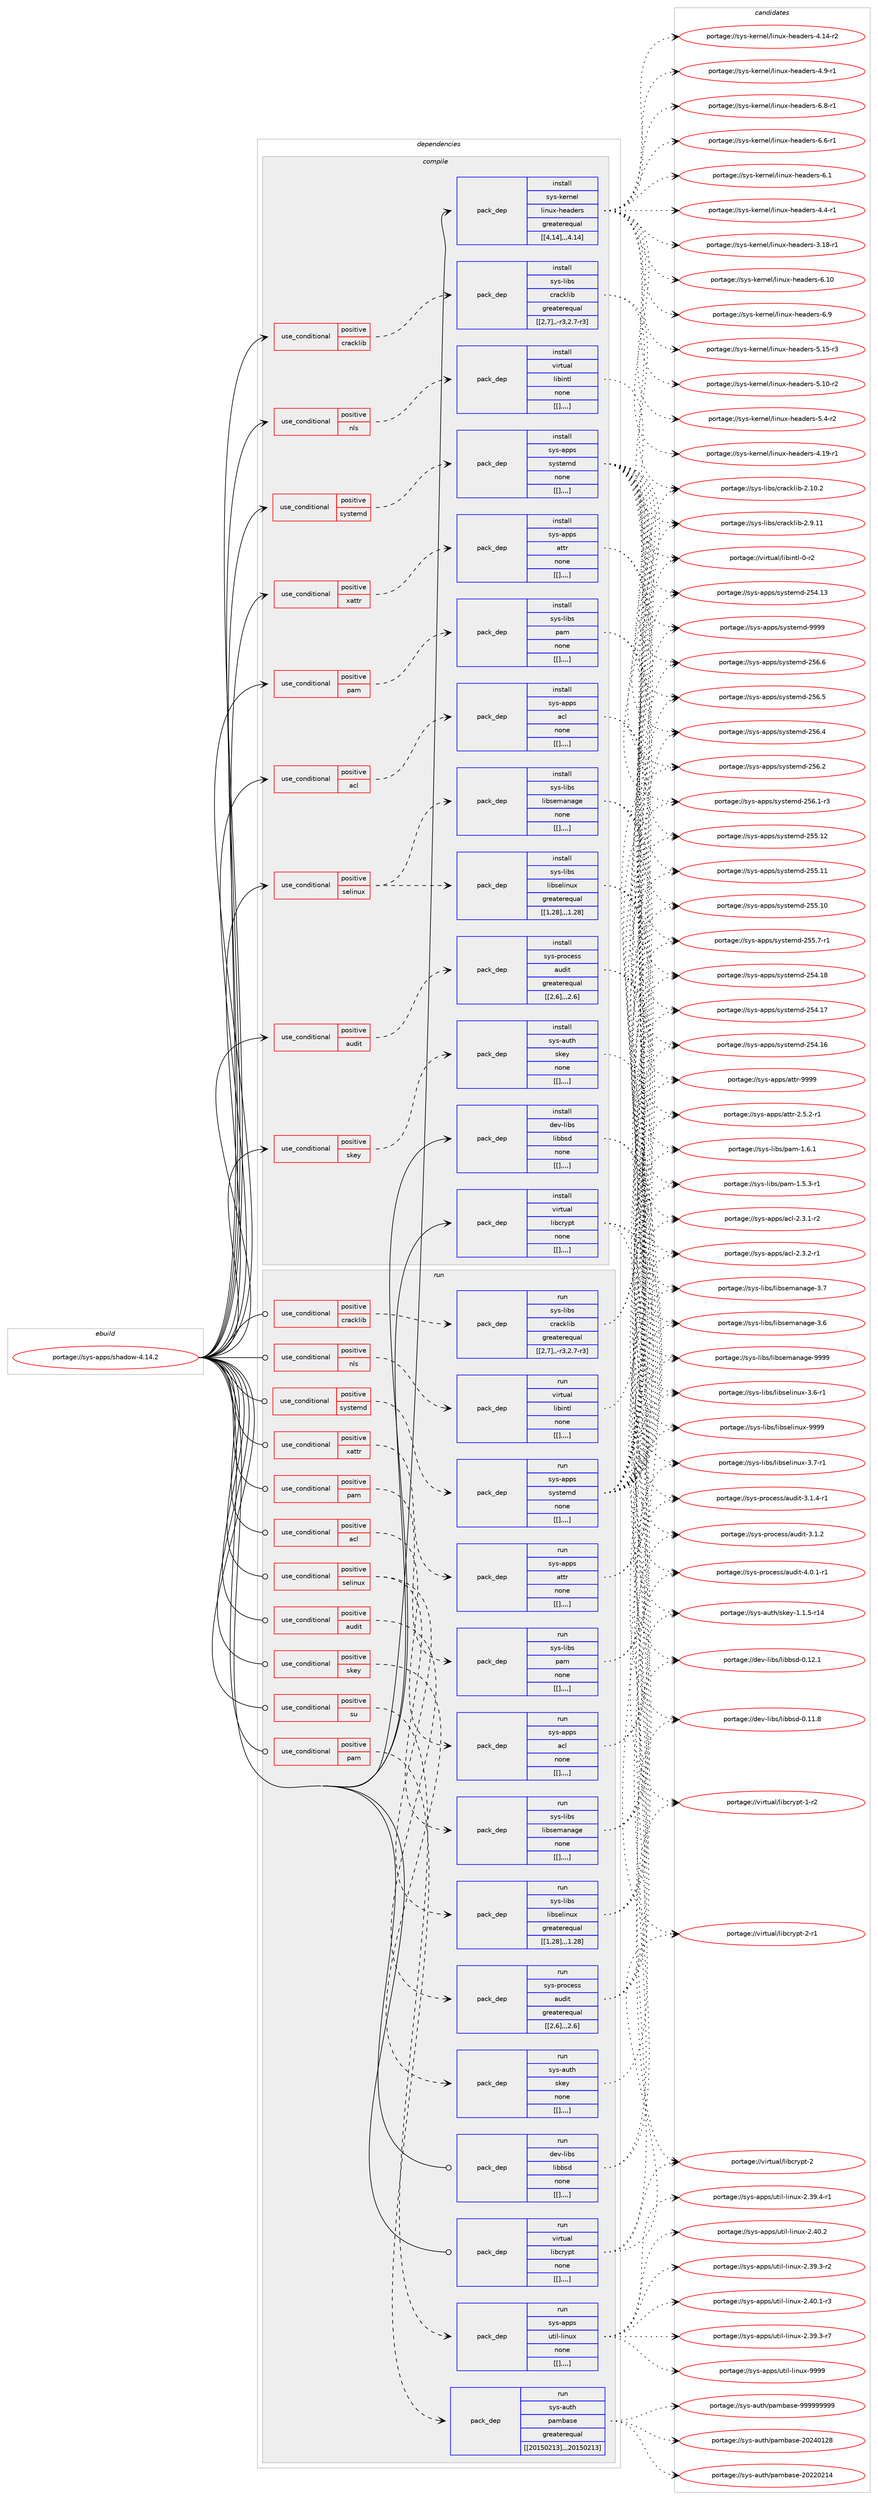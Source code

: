 digraph prolog {

# *************
# Graph options
# *************

newrank=true;
concentrate=true;
compound=true;
graph [rankdir=LR,fontname=Helvetica,fontsize=10,ranksep=1.5];#, ranksep=2.5, nodesep=0.2];
edge  [arrowhead=vee];
node  [fontname=Helvetica,fontsize=10];

# **********
# The ebuild
# **********

subgraph cluster_leftcol {
color=gray;
label=<<i>ebuild</i>>;
id [label="portage://sys-apps/shadow-4.14.2", color=red, width=4, href="../sys-apps/shadow-4.14.2.svg"];
}

# ****************
# The dependencies
# ****************

subgraph cluster_midcol {
color=gray;
label=<<i>dependencies</i>>;
subgraph cluster_compile {
fillcolor="#eeeeee";
style=filled;
label=<<i>compile</i>>;
subgraph cond6538 {
dependency17604 [label=<<TABLE BORDER="0" CELLBORDER="1" CELLSPACING="0" CELLPADDING="4"><TR><TD ROWSPAN="3" CELLPADDING="10">use_conditional</TD></TR><TR><TD>positive</TD></TR><TR><TD>acl</TD></TR></TABLE>>, shape=none, color=red];
subgraph pack11016 {
dependency17605 [label=<<TABLE BORDER="0" CELLBORDER="1" CELLSPACING="0" CELLPADDING="4" WIDTH="220"><TR><TD ROWSPAN="6" CELLPADDING="30">pack_dep</TD></TR><TR><TD WIDTH="110">install</TD></TR><TR><TD>sys-apps</TD></TR><TR><TD>acl</TD></TR><TR><TD>none</TD></TR><TR><TD>[[],,,,]</TD></TR></TABLE>>, shape=none, color=blue];
}
dependency17604:e -> dependency17605:w [weight=20,style="dashed",arrowhead="vee"];
}
id:e -> dependency17604:w [weight=20,style="solid",arrowhead="vee"];
subgraph cond6539 {
dependency17606 [label=<<TABLE BORDER="0" CELLBORDER="1" CELLSPACING="0" CELLPADDING="4"><TR><TD ROWSPAN="3" CELLPADDING="10">use_conditional</TD></TR><TR><TD>positive</TD></TR><TR><TD>audit</TD></TR></TABLE>>, shape=none, color=red];
subgraph pack11017 {
dependency17607 [label=<<TABLE BORDER="0" CELLBORDER="1" CELLSPACING="0" CELLPADDING="4" WIDTH="220"><TR><TD ROWSPAN="6" CELLPADDING="30">pack_dep</TD></TR><TR><TD WIDTH="110">install</TD></TR><TR><TD>sys-process</TD></TR><TR><TD>audit</TD></TR><TR><TD>greaterequal</TD></TR><TR><TD>[[2,6],,,2.6]</TD></TR></TABLE>>, shape=none, color=blue];
}
dependency17606:e -> dependency17607:w [weight=20,style="dashed",arrowhead="vee"];
}
id:e -> dependency17606:w [weight=20,style="solid",arrowhead="vee"];
subgraph cond6540 {
dependency17608 [label=<<TABLE BORDER="0" CELLBORDER="1" CELLSPACING="0" CELLPADDING="4"><TR><TD ROWSPAN="3" CELLPADDING="10">use_conditional</TD></TR><TR><TD>positive</TD></TR><TR><TD>cracklib</TD></TR></TABLE>>, shape=none, color=red];
subgraph pack11018 {
dependency17609 [label=<<TABLE BORDER="0" CELLBORDER="1" CELLSPACING="0" CELLPADDING="4" WIDTH="220"><TR><TD ROWSPAN="6" CELLPADDING="30">pack_dep</TD></TR><TR><TD WIDTH="110">install</TD></TR><TR><TD>sys-libs</TD></TR><TR><TD>cracklib</TD></TR><TR><TD>greaterequal</TD></TR><TR><TD>[[2,7],,-r3,2.7-r3]</TD></TR></TABLE>>, shape=none, color=blue];
}
dependency17608:e -> dependency17609:w [weight=20,style="dashed",arrowhead="vee"];
}
id:e -> dependency17608:w [weight=20,style="solid",arrowhead="vee"];
subgraph cond6541 {
dependency17610 [label=<<TABLE BORDER="0" CELLBORDER="1" CELLSPACING="0" CELLPADDING="4"><TR><TD ROWSPAN="3" CELLPADDING="10">use_conditional</TD></TR><TR><TD>positive</TD></TR><TR><TD>nls</TD></TR></TABLE>>, shape=none, color=red];
subgraph pack11019 {
dependency17611 [label=<<TABLE BORDER="0" CELLBORDER="1" CELLSPACING="0" CELLPADDING="4" WIDTH="220"><TR><TD ROWSPAN="6" CELLPADDING="30">pack_dep</TD></TR><TR><TD WIDTH="110">install</TD></TR><TR><TD>virtual</TD></TR><TR><TD>libintl</TD></TR><TR><TD>none</TD></TR><TR><TD>[[],,,,]</TD></TR></TABLE>>, shape=none, color=blue];
}
dependency17610:e -> dependency17611:w [weight=20,style="dashed",arrowhead="vee"];
}
id:e -> dependency17610:w [weight=20,style="solid",arrowhead="vee"];
subgraph cond6542 {
dependency17612 [label=<<TABLE BORDER="0" CELLBORDER="1" CELLSPACING="0" CELLPADDING="4"><TR><TD ROWSPAN="3" CELLPADDING="10">use_conditional</TD></TR><TR><TD>positive</TD></TR><TR><TD>pam</TD></TR></TABLE>>, shape=none, color=red];
subgraph pack11020 {
dependency17613 [label=<<TABLE BORDER="0" CELLBORDER="1" CELLSPACING="0" CELLPADDING="4" WIDTH="220"><TR><TD ROWSPAN="6" CELLPADDING="30">pack_dep</TD></TR><TR><TD WIDTH="110">install</TD></TR><TR><TD>sys-libs</TD></TR><TR><TD>pam</TD></TR><TR><TD>none</TD></TR><TR><TD>[[],,,,]</TD></TR></TABLE>>, shape=none, color=blue];
}
dependency17612:e -> dependency17613:w [weight=20,style="dashed",arrowhead="vee"];
}
id:e -> dependency17612:w [weight=20,style="solid",arrowhead="vee"];
subgraph cond6543 {
dependency17614 [label=<<TABLE BORDER="0" CELLBORDER="1" CELLSPACING="0" CELLPADDING="4"><TR><TD ROWSPAN="3" CELLPADDING="10">use_conditional</TD></TR><TR><TD>positive</TD></TR><TR><TD>selinux</TD></TR></TABLE>>, shape=none, color=red];
subgraph pack11021 {
dependency17615 [label=<<TABLE BORDER="0" CELLBORDER="1" CELLSPACING="0" CELLPADDING="4" WIDTH="220"><TR><TD ROWSPAN="6" CELLPADDING="30">pack_dep</TD></TR><TR><TD WIDTH="110">install</TD></TR><TR><TD>sys-libs</TD></TR><TR><TD>libselinux</TD></TR><TR><TD>greaterequal</TD></TR><TR><TD>[[1,28],,,1.28]</TD></TR></TABLE>>, shape=none, color=blue];
}
dependency17614:e -> dependency17615:w [weight=20,style="dashed",arrowhead="vee"];
subgraph pack11022 {
dependency17616 [label=<<TABLE BORDER="0" CELLBORDER="1" CELLSPACING="0" CELLPADDING="4" WIDTH="220"><TR><TD ROWSPAN="6" CELLPADDING="30">pack_dep</TD></TR><TR><TD WIDTH="110">install</TD></TR><TR><TD>sys-libs</TD></TR><TR><TD>libsemanage</TD></TR><TR><TD>none</TD></TR><TR><TD>[[],,,,]</TD></TR></TABLE>>, shape=none, color=blue];
}
dependency17614:e -> dependency17616:w [weight=20,style="dashed",arrowhead="vee"];
}
id:e -> dependency17614:w [weight=20,style="solid",arrowhead="vee"];
subgraph cond6544 {
dependency17617 [label=<<TABLE BORDER="0" CELLBORDER="1" CELLSPACING="0" CELLPADDING="4"><TR><TD ROWSPAN="3" CELLPADDING="10">use_conditional</TD></TR><TR><TD>positive</TD></TR><TR><TD>skey</TD></TR></TABLE>>, shape=none, color=red];
subgraph pack11023 {
dependency17618 [label=<<TABLE BORDER="0" CELLBORDER="1" CELLSPACING="0" CELLPADDING="4" WIDTH="220"><TR><TD ROWSPAN="6" CELLPADDING="30">pack_dep</TD></TR><TR><TD WIDTH="110">install</TD></TR><TR><TD>sys-auth</TD></TR><TR><TD>skey</TD></TR><TR><TD>none</TD></TR><TR><TD>[[],,,,]</TD></TR></TABLE>>, shape=none, color=blue];
}
dependency17617:e -> dependency17618:w [weight=20,style="dashed",arrowhead="vee"];
}
id:e -> dependency17617:w [weight=20,style="solid",arrowhead="vee"];
subgraph cond6545 {
dependency17619 [label=<<TABLE BORDER="0" CELLBORDER="1" CELLSPACING="0" CELLPADDING="4"><TR><TD ROWSPAN="3" CELLPADDING="10">use_conditional</TD></TR><TR><TD>positive</TD></TR><TR><TD>systemd</TD></TR></TABLE>>, shape=none, color=red];
subgraph pack11024 {
dependency17620 [label=<<TABLE BORDER="0" CELLBORDER="1" CELLSPACING="0" CELLPADDING="4" WIDTH="220"><TR><TD ROWSPAN="6" CELLPADDING="30">pack_dep</TD></TR><TR><TD WIDTH="110">install</TD></TR><TR><TD>sys-apps</TD></TR><TR><TD>systemd</TD></TR><TR><TD>none</TD></TR><TR><TD>[[],,,,]</TD></TR></TABLE>>, shape=none, color=blue];
}
dependency17619:e -> dependency17620:w [weight=20,style="dashed",arrowhead="vee"];
}
id:e -> dependency17619:w [weight=20,style="solid",arrowhead="vee"];
subgraph cond6546 {
dependency17621 [label=<<TABLE BORDER="0" CELLBORDER="1" CELLSPACING="0" CELLPADDING="4"><TR><TD ROWSPAN="3" CELLPADDING="10">use_conditional</TD></TR><TR><TD>positive</TD></TR><TR><TD>xattr</TD></TR></TABLE>>, shape=none, color=red];
subgraph pack11025 {
dependency17622 [label=<<TABLE BORDER="0" CELLBORDER="1" CELLSPACING="0" CELLPADDING="4" WIDTH="220"><TR><TD ROWSPAN="6" CELLPADDING="30">pack_dep</TD></TR><TR><TD WIDTH="110">install</TD></TR><TR><TD>sys-apps</TD></TR><TR><TD>attr</TD></TR><TR><TD>none</TD></TR><TR><TD>[[],,,,]</TD></TR></TABLE>>, shape=none, color=blue];
}
dependency17621:e -> dependency17622:w [weight=20,style="dashed",arrowhead="vee"];
}
id:e -> dependency17621:w [weight=20,style="solid",arrowhead="vee"];
subgraph pack11026 {
dependency17623 [label=<<TABLE BORDER="0" CELLBORDER="1" CELLSPACING="0" CELLPADDING="4" WIDTH="220"><TR><TD ROWSPAN="6" CELLPADDING="30">pack_dep</TD></TR><TR><TD WIDTH="110">install</TD></TR><TR><TD>dev-libs</TD></TR><TR><TD>libbsd</TD></TR><TR><TD>none</TD></TR><TR><TD>[[],,,,]</TD></TR></TABLE>>, shape=none, color=blue];
}
id:e -> dependency17623:w [weight=20,style="solid",arrowhead="vee"];
subgraph pack11027 {
dependency17624 [label=<<TABLE BORDER="0" CELLBORDER="1" CELLSPACING="0" CELLPADDING="4" WIDTH="220"><TR><TD ROWSPAN="6" CELLPADDING="30">pack_dep</TD></TR><TR><TD WIDTH="110">install</TD></TR><TR><TD>sys-kernel</TD></TR><TR><TD>linux-headers</TD></TR><TR><TD>greaterequal</TD></TR><TR><TD>[[4,14],,,4.14]</TD></TR></TABLE>>, shape=none, color=blue];
}
id:e -> dependency17624:w [weight=20,style="solid",arrowhead="vee"];
subgraph pack11028 {
dependency17625 [label=<<TABLE BORDER="0" CELLBORDER="1" CELLSPACING="0" CELLPADDING="4" WIDTH="220"><TR><TD ROWSPAN="6" CELLPADDING="30">pack_dep</TD></TR><TR><TD WIDTH="110">install</TD></TR><TR><TD>virtual</TD></TR><TR><TD>libcrypt</TD></TR><TR><TD>none</TD></TR><TR><TD>[[],,,,]</TD></TR></TABLE>>, shape=none, color=blue];
}
id:e -> dependency17625:w [weight=20,style="solid",arrowhead="vee"];
}
subgraph cluster_compileandrun {
fillcolor="#eeeeee";
style=filled;
label=<<i>compile and run</i>>;
}
subgraph cluster_run {
fillcolor="#eeeeee";
style=filled;
label=<<i>run</i>>;
subgraph cond6547 {
dependency17626 [label=<<TABLE BORDER="0" CELLBORDER="1" CELLSPACING="0" CELLPADDING="4"><TR><TD ROWSPAN="3" CELLPADDING="10">use_conditional</TD></TR><TR><TD>positive</TD></TR><TR><TD>acl</TD></TR></TABLE>>, shape=none, color=red];
subgraph pack11029 {
dependency17627 [label=<<TABLE BORDER="0" CELLBORDER="1" CELLSPACING="0" CELLPADDING="4" WIDTH="220"><TR><TD ROWSPAN="6" CELLPADDING="30">pack_dep</TD></TR><TR><TD WIDTH="110">run</TD></TR><TR><TD>sys-apps</TD></TR><TR><TD>acl</TD></TR><TR><TD>none</TD></TR><TR><TD>[[],,,,]</TD></TR></TABLE>>, shape=none, color=blue];
}
dependency17626:e -> dependency17627:w [weight=20,style="dashed",arrowhead="vee"];
}
id:e -> dependency17626:w [weight=20,style="solid",arrowhead="odot"];
subgraph cond6548 {
dependency17628 [label=<<TABLE BORDER="0" CELLBORDER="1" CELLSPACING="0" CELLPADDING="4"><TR><TD ROWSPAN="3" CELLPADDING="10">use_conditional</TD></TR><TR><TD>positive</TD></TR><TR><TD>audit</TD></TR></TABLE>>, shape=none, color=red];
subgraph pack11030 {
dependency17629 [label=<<TABLE BORDER="0" CELLBORDER="1" CELLSPACING="0" CELLPADDING="4" WIDTH="220"><TR><TD ROWSPAN="6" CELLPADDING="30">pack_dep</TD></TR><TR><TD WIDTH="110">run</TD></TR><TR><TD>sys-process</TD></TR><TR><TD>audit</TD></TR><TR><TD>greaterequal</TD></TR><TR><TD>[[2,6],,,2.6]</TD></TR></TABLE>>, shape=none, color=blue];
}
dependency17628:e -> dependency17629:w [weight=20,style="dashed",arrowhead="vee"];
}
id:e -> dependency17628:w [weight=20,style="solid",arrowhead="odot"];
subgraph cond6549 {
dependency17630 [label=<<TABLE BORDER="0" CELLBORDER="1" CELLSPACING="0" CELLPADDING="4"><TR><TD ROWSPAN="3" CELLPADDING="10">use_conditional</TD></TR><TR><TD>positive</TD></TR><TR><TD>cracklib</TD></TR></TABLE>>, shape=none, color=red];
subgraph pack11031 {
dependency17631 [label=<<TABLE BORDER="0" CELLBORDER="1" CELLSPACING="0" CELLPADDING="4" WIDTH="220"><TR><TD ROWSPAN="6" CELLPADDING="30">pack_dep</TD></TR><TR><TD WIDTH="110">run</TD></TR><TR><TD>sys-libs</TD></TR><TR><TD>cracklib</TD></TR><TR><TD>greaterequal</TD></TR><TR><TD>[[2,7],,-r3,2.7-r3]</TD></TR></TABLE>>, shape=none, color=blue];
}
dependency17630:e -> dependency17631:w [weight=20,style="dashed",arrowhead="vee"];
}
id:e -> dependency17630:w [weight=20,style="solid",arrowhead="odot"];
subgraph cond6550 {
dependency17632 [label=<<TABLE BORDER="0" CELLBORDER="1" CELLSPACING="0" CELLPADDING="4"><TR><TD ROWSPAN="3" CELLPADDING="10">use_conditional</TD></TR><TR><TD>positive</TD></TR><TR><TD>nls</TD></TR></TABLE>>, shape=none, color=red];
subgraph pack11032 {
dependency17633 [label=<<TABLE BORDER="0" CELLBORDER="1" CELLSPACING="0" CELLPADDING="4" WIDTH="220"><TR><TD ROWSPAN="6" CELLPADDING="30">pack_dep</TD></TR><TR><TD WIDTH="110">run</TD></TR><TR><TD>virtual</TD></TR><TR><TD>libintl</TD></TR><TR><TD>none</TD></TR><TR><TD>[[],,,,]</TD></TR></TABLE>>, shape=none, color=blue];
}
dependency17632:e -> dependency17633:w [weight=20,style="dashed",arrowhead="vee"];
}
id:e -> dependency17632:w [weight=20,style="solid",arrowhead="odot"];
subgraph cond6551 {
dependency17634 [label=<<TABLE BORDER="0" CELLBORDER="1" CELLSPACING="0" CELLPADDING="4"><TR><TD ROWSPAN="3" CELLPADDING="10">use_conditional</TD></TR><TR><TD>positive</TD></TR><TR><TD>pam</TD></TR></TABLE>>, shape=none, color=red];
subgraph pack11033 {
dependency17635 [label=<<TABLE BORDER="0" CELLBORDER="1" CELLSPACING="0" CELLPADDING="4" WIDTH="220"><TR><TD ROWSPAN="6" CELLPADDING="30">pack_dep</TD></TR><TR><TD WIDTH="110">run</TD></TR><TR><TD>sys-auth</TD></TR><TR><TD>pambase</TD></TR><TR><TD>greaterequal</TD></TR><TR><TD>[[20150213],,,20150213]</TD></TR></TABLE>>, shape=none, color=blue];
}
dependency17634:e -> dependency17635:w [weight=20,style="dashed",arrowhead="vee"];
}
id:e -> dependency17634:w [weight=20,style="solid",arrowhead="odot"];
subgraph cond6552 {
dependency17636 [label=<<TABLE BORDER="0" CELLBORDER="1" CELLSPACING="0" CELLPADDING="4"><TR><TD ROWSPAN="3" CELLPADDING="10">use_conditional</TD></TR><TR><TD>positive</TD></TR><TR><TD>pam</TD></TR></TABLE>>, shape=none, color=red];
subgraph pack11034 {
dependency17637 [label=<<TABLE BORDER="0" CELLBORDER="1" CELLSPACING="0" CELLPADDING="4" WIDTH="220"><TR><TD ROWSPAN="6" CELLPADDING="30">pack_dep</TD></TR><TR><TD WIDTH="110">run</TD></TR><TR><TD>sys-libs</TD></TR><TR><TD>pam</TD></TR><TR><TD>none</TD></TR><TR><TD>[[],,,,]</TD></TR></TABLE>>, shape=none, color=blue];
}
dependency17636:e -> dependency17637:w [weight=20,style="dashed",arrowhead="vee"];
}
id:e -> dependency17636:w [weight=20,style="solid",arrowhead="odot"];
subgraph cond6553 {
dependency17638 [label=<<TABLE BORDER="0" CELLBORDER="1" CELLSPACING="0" CELLPADDING="4"><TR><TD ROWSPAN="3" CELLPADDING="10">use_conditional</TD></TR><TR><TD>positive</TD></TR><TR><TD>selinux</TD></TR></TABLE>>, shape=none, color=red];
subgraph pack11035 {
dependency17639 [label=<<TABLE BORDER="0" CELLBORDER="1" CELLSPACING="0" CELLPADDING="4" WIDTH="220"><TR><TD ROWSPAN="6" CELLPADDING="30">pack_dep</TD></TR><TR><TD WIDTH="110">run</TD></TR><TR><TD>sys-libs</TD></TR><TR><TD>libselinux</TD></TR><TR><TD>greaterequal</TD></TR><TR><TD>[[1,28],,,1.28]</TD></TR></TABLE>>, shape=none, color=blue];
}
dependency17638:e -> dependency17639:w [weight=20,style="dashed",arrowhead="vee"];
subgraph pack11036 {
dependency17640 [label=<<TABLE BORDER="0" CELLBORDER="1" CELLSPACING="0" CELLPADDING="4" WIDTH="220"><TR><TD ROWSPAN="6" CELLPADDING="30">pack_dep</TD></TR><TR><TD WIDTH="110">run</TD></TR><TR><TD>sys-libs</TD></TR><TR><TD>libsemanage</TD></TR><TR><TD>none</TD></TR><TR><TD>[[],,,,]</TD></TR></TABLE>>, shape=none, color=blue];
}
dependency17638:e -> dependency17640:w [weight=20,style="dashed",arrowhead="vee"];
}
id:e -> dependency17638:w [weight=20,style="solid",arrowhead="odot"];
subgraph cond6554 {
dependency17641 [label=<<TABLE BORDER="0" CELLBORDER="1" CELLSPACING="0" CELLPADDING="4"><TR><TD ROWSPAN="3" CELLPADDING="10">use_conditional</TD></TR><TR><TD>positive</TD></TR><TR><TD>skey</TD></TR></TABLE>>, shape=none, color=red];
subgraph pack11037 {
dependency17642 [label=<<TABLE BORDER="0" CELLBORDER="1" CELLSPACING="0" CELLPADDING="4" WIDTH="220"><TR><TD ROWSPAN="6" CELLPADDING="30">pack_dep</TD></TR><TR><TD WIDTH="110">run</TD></TR><TR><TD>sys-auth</TD></TR><TR><TD>skey</TD></TR><TR><TD>none</TD></TR><TR><TD>[[],,,,]</TD></TR></TABLE>>, shape=none, color=blue];
}
dependency17641:e -> dependency17642:w [weight=20,style="dashed",arrowhead="vee"];
}
id:e -> dependency17641:w [weight=20,style="solid",arrowhead="odot"];
subgraph cond6555 {
dependency17643 [label=<<TABLE BORDER="0" CELLBORDER="1" CELLSPACING="0" CELLPADDING="4"><TR><TD ROWSPAN="3" CELLPADDING="10">use_conditional</TD></TR><TR><TD>positive</TD></TR><TR><TD>su</TD></TR></TABLE>>, shape=none, color=red];
subgraph pack11038 {
dependency17644 [label=<<TABLE BORDER="0" CELLBORDER="1" CELLSPACING="0" CELLPADDING="4" WIDTH="220"><TR><TD ROWSPAN="6" CELLPADDING="30">pack_dep</TD></TR><TR><TD WIDTH="110">run</TD></TR><TR><TD>sys-apps</TD></TR><TR><TD>util-linux</TD></TR><TR><TD>none</TD></TR><TR><TD>[[],,,,]</TD></TR></TABLE>>, shape=none, color=blue];
}
dependency17643:e -> dependency17644:w [weight=20,style="dashed",arrowhead="vee"];
}
id:e -> dependency17643:w [weight=20,style="solid",arrowhead="odot"];
subgraph cond6556 {
dependency17645 [label=<<TABLE BORDER="0" CELLBORDER="1" CELLSPACING="0" CELLPADDING="4"><TR><TD ROWSPAN="3" CELLPADDING="10">use_conditional</TD></TR><TR><TD>positive</TD></TR><TR><TD>systemd</TD></TR></TABLE>>, shape=none, color=red];
subgraph pack11039 {
dependency17646 [label=<<TABLE BORDER="0" CELLBORDER="1" CELLSPACING="0" CELLPADDING="4" WIDTH="220"><TR><TD ROWSPAN="6" CELLPADDING="30">pack_dep</TD></TR><TR><TD WIDTH="110">run</TD></TR><TR><TD>sys-apps</TD></TR><TR><TD>systemd</TD></TR><TR><TD>none</TD></TR><TR><TD>[[],,,,]</TD></TR></TABLE>>, shape=none, color=blue];
}
dependency17645:e -> dependency17646:w [weight=20,style="dashed",arrowhead="vee"];
}
id:e -> dependency17645:w [weight=20,style="solid",arrowhead="odot"];
subgraph cond6557 {
dependency17647 [label=<<TABLE BORDER="0" CELLBORDER="1" CELLSPACING="0" CELLPADDING="4"><TR><TD ROWSPAN="3" CELLPADDING="10">use_conditional</TD></TR><TR><TD>positive</TD></TR><TR><TD>xattr</TD></TR></TABLE>>, shape=none, color=red];
subgraph pack11040 {
dependency17648 [label=<<TABLE BORDER="0" CELLBORDER="1" CELLSPACING="0" CELLPADDING="4" WIDTH="220"><TR><TD ROWSPAN="6" CELLPADDING="30">pack_dep</TD></TR><TR><TD WIDTH="110">run</TD></TR><TR><TD>sys-apps</TD></TR><TR><TD>attr</TD></TR><TR><TD>none</TD></TR><TR><TD>[[],,,,]</TD></TR></TABLE>>, shape=none, color=blue];
}
dependency17647:e -> dependency17648:w [weight=20,style="dashed",arrowhead="vee"];
}
id:e -> dependency17647:w [weight=20,style="solid",arrowhead="odot"];
subgraph pack11041 {
dependency17649 [label=<<TABLE BORDER="0" CELLBORDER="1" CELLSPACING="0" CELLPADDING="4" WIDTH="220"><TR><TD ROWSPAN="6" CELLPADDING="30">pack_dep</TD></TR><TR><TD WIDTH="110">run</TD></TR><TR><TD>dev-libs</TD></TR><TR><TD>libbsd</TD></TR><TR><TD>none</TD></TR><TR><TD>[[],,,,]</TD></TR></TABLE>>, shape=none, color=blue];
}
id:e -> dependency17649:w [weight=20,style="solid",arrowhead="odot"];
subgraph pack11042 {
dependency17650 [label=<<TABLE BORDER="0" CELLBORDER="1" CELLSPACING="0" CELLPADDING="4" WIDTH="220"><TR><TD ROWSPAN="6" CELLPADDING="30">pack_dep</TD></TR><TR><TD WIDTH="110">run</TD></TR><TR><TD>virtual</TD></TR><TR><TD>libcrypt</TD></TR><TR><TD>none</TD></TR><TR><TD>[[],,,,]</TD></TR></TABLE>>, shape=none, color=blue];
}
id:e -> dependency17650:w [weight=20,style="solid",arrowhead="odot"];
}
}

# **************
# The candidates
# **************

subgraph cluster_choices {
rank=same;
color=gray;
label=<<i>candidates</i>>;

subgraph choice11016 {
color=black;
nodesep=1;
choice11512111545971121121154797991084550465146504511449 [label="portage://sys-apps/acl-2.3.2-r1", color=red, width=4,href="../sys-apps/acl-2.3.2-r1.svg"];
choice11512111545971121121154797991084550465146494511450 [label="portage://sys-apps/acl-2.3.1-r2", color=red, width=4,href="../sys-apps/acl-2.3.1-r2.svg"];
dependency17605:e -> choice11512111545971121121154797991084550465146504511449:w [style=dotted,weight="100"];
dependency17605:e -> choice11512111545971121121154797991084550465146494511450:w [style=dotted,weight="100"];
}
subgraph choice11017 {
color=black;
nodesep=1;
choice115121115451121141119910111511547971171001051164552464846494511449 [label="portage://sys-process/audit-4.0.1-r1", color=red, width=4,href="../sys-process/audit-4.0.1-r1.svg"];
choice115121115451121141119910111511547971171001051164551464946524511449 [label="portage://sys-process/audit-3.1.4-r1", color=red, width=4,href="../sys-process/audit-3.1.4-r1.svg"];
choice11512111545112114111991011151154797117100105116455146494650 [label="portage://sys-process/audit-3.1.2", color=red, width=4,href="../sys-process/audit-3.1.2.svg"];
dependency17607:e -> choice115121115451121141119910111511547971171001051164552464846494511449:w [style=dotted,weight="100"];
dependency17607:e -> choice115121115451121141119910111511547971171001051164551464946524511449:w [style=dotted,weight="100"];
dependency17607:e -> choice11512111545112114111991011151154797117100105116455146494650:w [style=dotted,weight="100"];
}
subgraph choice11018 {
color=black;
nodesep=1;
choice1151211154510810598115479911497991071081059845504649484650 [label="portage://sys-libs/cracklib-2.10.2", color=red, width=4,href="../sys-libs/cracklib-2.10.2.svg"];
choice1151211154510810598115479911497991071081059845504657464949 [label="portage://sys-libs/cracklib-2.9.11", color=red, width=4,href="../sys-libs/cracklib-2.9.11.svg"];
dependency17609:e -> choice1151211154510810598115479911497991071081059845504649484650:w [style=dotted,weight="100"];
dependency17609:e -> choice1151211154510810598115479911497991071081059845504657464949:w [style=dotted,weight="100"];
}
subgraph choice11019 {
color=black;
nodesep=1;
choice11810511411611797108471081059810511011610845484511450 [label="portage://virtual/libintl-0-r2", color=red, width=4,href="../virtual/libintl-0-r2.svg"];
dependency17611:e -> choice11810511411611797108471081059810511011610845484511450:w [style=dotted,weight="100"];
}
subgraph choice11020 {
color=black;
nodesep=1;
choice11512111545108105981154711297109454946544649 [label="portage://sys-libs/pam-1.6.1", color=red, width=4,href="../sys-libs/pam-1.6.1.svg"];
choice115121115451081059811547112971094549465346514511449 [label="portage://sys-libs/pam-1.5.3-r1", color=red, width=4,href="../sys-libs/pam-1.5.3-r1.svg"];
dependency17613:e -> choice11512111545108105981154711297109454946544649:w [style=dotted,weight="100"];
dependency17613:e -> choice115121115451081059811547112971094549465346514511449:w [style=dotted,weight="100"];
}
subgraph choice11021 {
color=black;
nodesep=1;
choice115121115451081059811547108105981151011081051101171204557575757 [label="portage://sys-libs/libselinux-9999", color=red, width=4,href="../sys-libs/libselinux-9999.svg"];
choice11512111545108105981154710810598115101108105110117120455146554511449 [label="portage://sys-libs/libselinux-3.7-r1", color=red, width=4,href="../sys-libs/libselinux-3.7-r1.svg"];
choice11512111545108105981154710810598115101108105110117120455146544511449 [label="portage://sys-libs/libselinux-3.6-r1", color=red, width=4,href="../sys-libs/libselinux-3.6-r1.svg"];
dependency17615:e -> choice115121115451081059811547108105981151011081051101171204557575757:w [style=dotted,weight="100"];
dependency17615:e -> choice11512111545108105981154710810598115101108105110117120455146554511449:w [style=dotted,weight="100"];
dependency17615:e -> choice11512111545108105981154710810598115101108105110117120455146544511449:w [style=dotted,weight="100"];
}
subgraph choice11022 {
color=black;
nodesep=1;
choice1151211154510810598115471081059811510110997110971031014557575757 [label="portage://sys-libs/libsemanage-9999", color=red, width=4,href="../sys-libs/libsemanage-9999.svg"];
choice11512111545108105981154710810598115101109971109710310145514655 [label="portage://sys-libs/libsemanage-3.7", color=red, width=4,href="../sys-libs/libsemanage-3.7.svg"];
choice11512111545108105981154710810598115101109971109710310145514654 [label="portage://sys-libs/libsemanage-3.6", color=red, width=4,href="../sys-libs/libsemanage-3.6.svg"];
dependency17616:e -> choice1151211154510810598115471081059811510110997110971031014557575757:w [style=dotted,weight="100"];
dependency17616:e -> choice11512111545108105981154710810598115101109971109710310145514655:w [style=dotted,weight="100"];
dependency17616:e -> choice11512111545108105981154710810598115101109971109710310145514654:w [style=dotted,weight="100"];
}
subgraph choice11023 {
color=black;
nodesep=1;
choice115121115459711711610447115107101121454946494653451144952 [label="portage://sys-auth/skey-1.1.5-r14", color=red, width=4,href="../sys-auth/skey-1.1.5-r14.svg"];
dependency17618:e -> choice115121115459711711610447115107101121454946494653451144952:w [style=dotted,weight="100"];
}
subgraph choice11024 {
color=black;
nodesep=1;
choice1151211154597112112115471151211151161011091004557575757 [label="portage://sys-apps/systemd-9999", color=red, width=4,href="../sys-apps/systemd-9999.svg"];
choice115121115459711211211547115121115116101109100455053544654 [label="portage://sys-apps/systemd-256.6", color=red, width=4,href="../sys-apps/systemd-256.6.svg"];
choice115121115459711211211547115121115116101109100455053544653 [label="portage://sys-apps/systemd-256.5", color=red, width=4,href="../sys-apps/systemd-256.5.svg"];
choice115121115459711211211547115121115116101109100455053544652 [label="portage://sys-apps/systemd-256.4", color=red, width=4,href="../sys-apps/systemd-256.4.svg"];
choice115121115459711211211547115121115116101109100455053544650 [label="portage://sys-apps/systemd-256.2", color=red, width=4,href="../sys-apps/systemd-256.2.svg"];
choice1151211154597112112115471151211151161011091004550535446494511451 [label="portage://sys-apps/systemd-256.1-r3", color=red, width=4,href="../sys-apps/systemd-256.1-r3.svg"];
choice11512111545971121121154711512111511610110910045505353464950 [label="portage://sys-apps/systemd-255.12", color=red, width=4,href="../sys-apps/systemd-255.12.svg"];
choice11512111545971121121154711512111511610110910045505353464949 [label="portage://sys-apps/systemd-255.11", color=red, width=4,href="../sys-apps/systemd-255.11.svg"];
choice11512111545971121121154711512111511610110910045505353464948 [label="portage://sys-apps/systemd-255.10", color=red, width=4,href="../sys-apps/systemd-255.10.svg"];
choice1151211154597112112115471151211151161011091004550535346554511449 [label="portage://sys-apps/systemd-255.7-r1", color=red, width=4,href="../sys-apps/systemd-255.7-r1.svg"];
choice11512111545971121121154711512111511610110910045505352464956 [label="portage://sys-apps/systemd-254.18", color=red, width=4,href="../sys-apps/systemd-254.18.svg"];
choice11512111545971121121154711512111511610110910045505352464955 [label="portage://sys-apps/systemd-254.17", color=red, width=4,href="../sys-apps/systemd-254.17.svg"];
choice11512111545971121121154711512111511610110910045505352464954 [label="portage://sys-apps/systemd-254.16", color=red, width=4,href="../sys-apps/systemd-254.16.svg"];
choice11512111545971121121154711512111511610110910045505352464951 [label="portage://sys-apps/systemd-254.13", color=red, width=4,href="../sys-apps/systemd-254.13.svg"];
dependency17620:e -> choice1151211154597112112115471151211151161011091004557575757:w [style=dotted,weight="100"];
dependency17620:e -> choice115121115459711211211547115121115116101109100455053544654:w [style=dotted,weight="100"];
dependency17620:e -> choice115121115459711211211547115121115116101109100455053544653:w [style=dotted,weight="100"];
dependency17620:e -> choice115121115459711211211547115121115116101109100455053544652:w [style=dotted,weight="100"];
dependency17620:e -> choice115121115459711211211547115121115116101109100455053544650:w [style=dotted,weight="100"];
dependency17620:e -> choice1151211154597112112115471151211151161011091004550535446494511451:w [style=dotted,weight="100"];
dependency17620:e -> choice11512111545971121121154711512111511610110910045505353464950:w [style=dotted,weight="100"];
dependency17620:e -> choice11512111545971121121154711512111511610110910045505353464949:w [style=dotted,weight="100"];
dependency17620:e -> choice11512111545971121121154711512111511610110910045505353464948:w [style=dotted,weight="100"];
dependency17620:e -> choice1151211154597112112115471151211151161011091004550535346554511449:w [style=dotted,weight="100"];
dependency17620:e -> choice11512111545971121121154711512111511610110910045505352464956:w [style=dotted,weight="100"];
dependency17620:e -> choice11512111545971121121154711512111511610110910045505352464955:w [style=dotted,weight="100"];
dependency17620:e -> choice11512111545971121121154711512111511610110910045505352464954:w [style=dotted,weight="100"];
dependency17620:e -> choice11512111545971121121154711512111511610110910045505352464951:w [style=dotted,weight="100"];
}
subgraph choice11025 {
color=black;
nodesep=1;
choice115121115459711211211547971161161144557575757 [label="portage://sys-apps/attr-9999", color=red, width=4,href="../sys-apps/attr-9999.svg"];
choice115121115459711211211547971161161144550465346504511449 [label="portage://sys-apps/attr-2.5.2-r1", color=red, width=4,href="../sys-apps/attr-2.5.2-r1.svg"];
dependency17622:e -> choice115121115459711211211547971161161144557575757:w [style=dotted,weight="100"];
dependency17622:e -> choice115121115459711211211547971161161144550465346504511449:w [style=dotted,weight="100"];
}
subgraph choice11026 {
color=black;
nodesep=1;
choice100101118451081059811547108105989811510045484649504649 [label="portage://dev-libs/libbsd-0.12.1", color=red, width=4,href="../dev-libs/libbsd-0.12.1.svg"];
choice100101118451081059811547108105989811510045484649494656 [label="portage://dev-libs/libbsd-0.11.8", color=red, width=4,href="../dev-libs/libbsd-0.11.8.svg"];
dependency17623:e -> choice100101118451081059811547108105989811510045484649504649:w [style=dotted,weight="100"];
dependency17623:e -> choice100101118451081059811547108105989811510045484649494656:w [style=dotted,weight="100"];
}
subgraph choice11027 {
color=black;
nodesep=1;
choice115121115451071011141101011084710810511011712045104101971001011141154554464948 [label="portage://sys-kernel/linux-headers-6.10", color=red, width=4,href="../sys-kernel/linux-headers-6.10.svg"];
choice1151211154510710111411010110847108105110117120451041019710010111411545544657 [label="portage://sys-kernel/linux-headers-6.9", color=red, width=4,href="../sys-kernel/linux-headers-6.9.svg"];
choice11512111545107101114110101108471081051101171204510410197100101114115455446564511449 [label="portage://sys-kernel/linux-headers-6.8-r1", color=red, width=4,href="../sys-kernel/linux-headers-6.8-r1.svg"];
choice11512111545107101114110101108471081051101171204510410197100101114115455446544511449 [label="portage://sys-kernel/linux-headers-6.6-r1", color=red, width=4,href="../sys-kernel/linux-headers-6.6-r1.svg"];
choice1151211154510710111411010110847108105110117120451041019710010111411545544649 [label="portage://sys-kernel/linux-headers-6.1", color=red, width=4,href="../sys-kernel/linux-headers-6.1.svg"];
choice1151211154510710111411010110847108105110117120451041019710010111411545534649534511451 [label="portage://sys-kernel/linux-headers-5.15-r3", color=red, width=4,href="../sys-kernel/linux-headers-5.15-r3.svg"];
choice1151211154510710111411010110847108105110117120451041019710010111411545534649484511450 [label="portage://sys-kernel/linux-headers-5.10-r2", color=red, width=4,href="../sys-kernel/linux-headers-5.10-r2.svg"];
choice11512111545107101114110101108471081051101171204510410197100101114115455346524511450 [label="portage://sys-kernel/linux-headers-5.4-r2", color=red, width=4,href="../sys-kernel/linux-headers-5.4-r2.svg"];
choice1151211154510710111411010110847108105110117120451041019710010111411545524649574511449 [label="portage://sys-kernel/linux-headers-4.19-r1", color=red, width=4,href="../sys-kernel/linux-headers-4.19-r1.svg"];
choice1151211154510710111411010110847108105110117120451041019710010111411545524649524511450 [label="portage://sys-kernel/linux-headers-4.14-r2", color=red, width=4,href="../sys-kernel/linux-headers-4.14-r2.svg"];
choice11512111545107101114110101108471081051101171204510410197100101114115455246574511449 [label="portage://sys-kernel/linux-headers-4.9-r1", color=red, width=4,href="../sys-kernel/linux-headers-4.9-r1.svg"];
choice11512111545107101114110101108471081051101171204510410197100101114115455246524511449 [label="portage://sys-kernel/linux-headers-4.4-r1", color=red, width=4,href="../sys-kernel/linux-headers-4.4-r1.svg"];
choice1151211154510710111411010110847108105110117120451041019710010111411545514649564511449 [label="portage://sys-kernel/linux-headers-3.18-r1", color=red, width=4,href="../sys-kernel/linux-headers-3.18-r1.svg"];
dependency17624:e -> choice115121115451071011141101011084710810511011712045104101971001011141154554464948:w [style=dotted,weight="100"];
dependency17624:e -> choice1151211154510710111411010110847108105110117120451041019710010111411545544657:w [style=dotted,weight="100"];
dependency17624:e -> choice11512111545107101114110101108471081051101171204510410197100101114115455446564511449:w [style=dotted,weight="100"];
dependency17624:e -> choice11512111545107101114110101108471081051101171204510410197100101114115455446544511449:w [style=dotted,weight="100"];
dependency17624:e -> choice1151211154510710111411010110847108105110117120451041019710010111411545544649:w [style=dotted,weight="100"];
dependency17624:e -> choice1151211154510710111411010110847108105110117120451041019710010111411545534649534511451:w [style=dotted,weight="100"];
dependency17624:e -> choice1151211154510710111411010110847108105110117120451041019710010111411545534649484511450:w [style=dotted,weight="100"];
dependency17624:e -> choice11512111545107101114110101108471081051101171204510410197100101114115455346524511450:w [style=dotted,weight="100"];
dependency17624:e -> choice1151211154510710111411010110847108105110117120451041019710010111411545524649574511449:w [style=dotted,weight="100"];
dependency17624:e -> choice1151211154510710111411010110847108105110117120451041019710010111411545524649524511450:w [style=dotted,weight="100"];
dependency17624:e -> choice11512111545107101114110101108471081051101171204510410197100101114115455246574511449:w [style=dotted,weight="100"];
dependency17624:e -> choice11512111545107101114110101108471081051101171204510410197100101114115455246524511449:w [style=dotted,weight="100"];
dependency17624:e -> choice1151211154510710111411010110847108105110117120451041019710010111411545514649564511449:w [style=dotted,weight="100"];
}
subgraph choice11028 {
color=black;
nodesep=1;
choice1181051141161179710847108105989911412111211645504511449 [label="portage://virtual/libcrypt-2-r1", color=red, width=4,href="../virtual/libcrypt-2-r1.svg"];
choice118105114116117971084710810598991141211121164550 [label="portage://virtual/libcrypt-2", color=red, width=4,href="../virtual/libcrypt-2.svg"];
choice1181051141161179710847108105989911412111211645494511450 [label="portage://virtual/libcrypt-1-r2", color=red, width=4,href="../virtual/libcrypt-1-r2.svg"];
dependency17625:e -> choice1181051141161179710847108105989911412111211645504511449:w [style=dotted,weight="100"];
dependency17625:e -> choice118105114116117971084710810598991141211121164550:w [style=dotted,weight="100"];
dependency17625:e -> choice1181051141161179710847108105989911412111211645494511450:w [style=dotted,weight="100"];
}
subgraph choice11029 {
color=black;
nodesep=1;
choice11512111545971121121154797991084550465146504511449 [label="portage://sys-apps/acl-2.3.2-r1", color=red, width=4,href="../sys-apps/acl-2.3.2-r1.svg"];
choice11512111545971121121154797991084550465146494511450 [label="portage://sys-apps/acl-2.3.1-r2", color=red, width=4,href="../sys-apps/acl-2.3.1-r2.svg"];
dependency17627:e -> choice11512111545971121121154797991084550465146504511449:w [style=dotted,weight="100"];
dependency17627:e -> choice11512111545971121121154797991084550465146494511450:w [style=dotted,weight="100"];
}
subgraph choice11030 {
color=black;
nodesep=1;
choice115121115451121141119910111511547971171001051164552464846494511449 [label="portage://sys-process/audit-4.0.1-r1", color=red, width=4,href="../sys-process/audit-4.0.1-r1.svg"];
choice115121115451121141119910111511547971171001051164551464946524511449 [label="portage://sys-process/audit-3.1.4-r1", color=red, width=4,href="../sys-process/audit-3.1.4-r1.svg"];
choice11512111545112114111991011151154797117100105116455146494650 [label="portage://sys-process/audit-3.1.2", color=red, width=4,href="../sys-process/audit-3.1.2.svg"];
dependency17629:e -> choice115121115451121141119910111511547971171001051164552464846494511449:w [style=dotted,weight="100"];
dependency17629:e -> choice115121115451121141119910111511547971171001051164551464946524511449:w [style=dotted,weight="100"];
dependency17629:e -> choice11512111545112114111991011151154797117100105116455146494650:w [style=dotted,weight="100"];
}
subgraph choice11031 {
color=black;
nodesep=1;
choice1151211154510810598115479911497991071081059845504649484650 [label="portage://sys-libs/cracklib-2.10.2", color=red, width=4,href="../sys-libs/cracklib-2.10.2.svg"];
choice1151211154510810598115479911497991071081059845504657464949 [label="portage://sys-libs/cracklib-2.9.11", color=red, width=4,href="../sys-libs/cracklib-2.9.11.svg"];
dependency17631:e -> choice1151211154510810598115479911497991071081059845504649484650:w [style=dotted,weight="100"];
dependency17631:e -> choice1151211154510810598115479911497991071081059845504657464949:w [style=dotted,weight="100"];
}
subgraph choice11032 {
color=black;
nodesep=1;
choice11810511411611797108471081059810511011610845484511450 [label="portage://virtual/libintl-0-r2", color=red, width=4,href="../virtual/libintl-0-r2.svg"];
dependency17633:e -> choice11810511411611797108471081059810511011610845484511450:w [style=dotted,weight="100"];
}
subgraph choice11033 {
color=black;
nodesep=1;
choice11512111545971171161044711297109989711510145575757575757575757 [label="portage://sys-auth/pambase-999999999", color=red, width=4,href="../sys-auth/pambase-999999999.svg"];
choice115121115459711711610447112971099897115101455048505248495056 [label="portage://sys-auth/pambase-20240128", color=red, width=4,href="../sys-auth/pambase-20240128.svg"];
choice115121115459711711610447112971099897115101455048505048504952 [label="portage://sys-auth/pambase-20220214", color=red, width=4,href="../sys-auth/pambase-20220214.svg"];
dependency17635:e -> choice11512111545971171161044711297109989711510145575757575757575757:w [style=dotted,weight="100"];
dependency17635:e -> choice115121115459711711610447112971099897115101455048505248495056:w [style=dotted,weight="100"];
dependency17635:e -> choice115121115459711711610447112971099897115101455048505048504952:w [style=dotted,weight="100"];
}
subgraph choice11034 {
color=black;
nodesep=1;
choice11512111545108105981154711297109454946544649 [label="portage://sys-libs/pam-1.6.1", color=red, width=4,href="../sys-libs/pam-1.6.1.svg"];
choice115121115451081059811547112971094549465346514511449 [label="portage://sys-libs/pam-1.5.3-r1", color=red, width=4,href="../sys-libs/pam-1.5.3-r1.svg"];
dependency17637:e -> choice11512111545108105981154711297109454946544649:w [style=dotted,weight="100"];
dependency17637:e -> choice115121115451081059811547112971094549465346514511449:w [style=dotted,weight="100"];
}
subgraph choice11035 {
color=black;
nodesep=1;
choice115121115451081059811547108105981151011081051101171204557575757 [label="portage://sys-libs/libselinux-9999", color=red, width=4,href="../sys-libs/libselinux-9999.svg"];
choice11512111545108105981154710810598115101108105110117120455146554511449 [label="portage://sys-libs/libselinux-3.7-r1", color=red, width=4,href="../sys-libs/libselinux-3.7-r1.svg"];
choice11512111545108105981154710810598115101108105110117120455146544511449 [label="portage://sys-libs/libselinux-3.6-r1", color=red, width=4,href="../sys-libs/libselinux-3.6-r1.svg"];
dependency17639:e -> choice115121115451081059811547108105981151011081051101171204557575757:w [style=dotted,weight="100"];
dependency17639:e -> choice11512111545108105981154710810598115101108105110117120455146554511449:w [style=dotted,weight="100"];
dependency17639:e -> choice11512111545108105981154710810598115101108105110117120455146544511449:w [style=dotted,weight="100"];
}
subgraph choice11036 {
color=black;
nodesep=1;
choice1151211154510810598115471081059811510110997110971031014557575757 [label="portage://sys-libs/libsemanage-9999", color=red, width=4,href="../sys-libs/libsemanage-9999.svg"];
choice11512111545108105981154710810598115101109971109710310145514655 [label="portage://sys-libs/libsemanage-3.7", color=red, width=4,href="../sys-libs/libsemanage-3.7.svg"];
choice11512111545108105981154710810598115101109971109710310145514654 [label="portage://sys-libs/libsemanage-3.6", color=red, width=4,href="../sys-libs/libsemanage-3.6.svg"];
dependency17640:e -> choice1151211154510810598115471081059811510110997110971031014557575757:w [style=dotted,weight="100"];
dependency17640:e -> choice11512111545108105981154710810598115101109971109710310145514655:w [style=dotted,weight="100"];
dependency17640:e -> choice11512111545108105981154710810598115101109971109710310145514654:w [style=dotted,weight="100"];
}
subgraph choice11037 {
color=black;
nodesep=1;
choice115121115459711711610447115107101121454946494653451144952 [label="portage://sys-auth/skey-1.1.5-r14", color=red, width=4,href="../sys-auth/skey-1.1.5-r14.svg"];
dependency17642:e -> choice115121115459711711610447115107101121454946494653451144952:w [style=dotted,weight="100"];
}
subgraph choice11038 {
color=black;
nodesep=1;
choice115121115459711211211547117116105108451081051101171204557575757 [label="portage://sys-apps/util-linux-9999", color=red, width=4,href="../sys-apps/util-linux-9999.svg"];
choice1151211154597112112115471171161051084510810511011712045504652484650 [label="portage://sys-apps/util-linux-2.40.2", color=red, width=4,href="../sys-apps/util-linux-2.40.2.svg"];
choice11512111545971121121154711711610510845108105110117120455046524846494511451 [label="portage://sys-apps/util-linux-2.40.1-r3", color=red, width=4,href="../sys-apps/util-linux-2.40.1-r3.svg"];
choice11512111545971121121154711711610510845108105110117120455046515746524511449 [label="portage://sys-apps/util-linux-2.39.4-r1", color=red, width=4,href="../sys-apps/util-linux-2.39.4-r1.svg"];
choice11512111545971121121154711711610510845108105110117120455046515746514511455 [label="portage://sys-apps/util-linux-2.39.3-r7", color=red, width=4,href="../sys-apps/util-linux-2.39.3-r7.svg"];
choice11512111545971121121154711711610510845108105110117120455046515746514511450 [label="portage://sys-apps/util-linux-2.39.3-r2", color=red, width=4,href="../sys-apps/util-linux-2.39.3-r2.svg"];
dependency17644:e -> choice115121115459711211211547117116105108451081051101171204557575757:w [style=dotted,weight="100"];
dependency17644:e -> choice1151211154597112112115471171161051084510810511011712045504652484650:w [style=dotted,weight="100"];
dependency17644:e -> choice11512111545971121121154711711610510845108105110117120455046524846494511451:w [style=dotted,weight="100"];
dependency17644:e -> choice11512111545971121121154711711610510845108105110117120455046515746524511449:w [style=dotted,weight="100"];
dependency17644:e -> choice11512111545971121121154711711610510845108105110117120455046515746514511455:w [style=dotted,weight="100"];
dependency17644:e -> choice11512111545971121121154711711610510845108105110117120455046515746514511450:w [style=dotted,weight="100"];
}
subgraph choice11039 {
color=black;
nodesep=1;
choice1151211154597112112115471151211151161011091004557575757 [label="portage://sys-apps/systemd-9999", color=red, width=4,href="../sys-apps/systemd-9999.svg"];
choice115121115459711211211547115121115116101109100455053544654 [label="portage://sys-apps/systemd-256.6", color=red, width=4,href="../sys-apps/systemd-256.6.svg"];
choice115121115459711211211547115121115116101109100455053544653 [label="portage://sys-apps/systemd-256.5", color=red, width=4,href="../sys-apps/systemd-256.5.svg"];
choice115121115459711211211547115121115116101109100455053544652 [label="portage://sys-apps/systemd-256.4", color=red, width=4,href="../sys-apps/systemd-256.4.svg"];
choice115121115459711211211547115121115116101109100455053544650 [label="portage://sys-apps/systemd-256.2", color=red, width=4,href="../sys-apps/systemd-256.2.svg"];
choice1151211154597112112115471151211151161011091004550535446494511451 [label="portage://sys-apps/systemd-256.1-r3", color=red, width=4,href="../sys-apps/systemd-256.1-r3.svg"];
choice11512111545971121121154711512111511610110910045505353464950 [label="portage://sys-apps/systemd-255.12", color=red, width=4,href="../sys-apps/systemd-255.12.svg"];
choice11512111545971121121154711512111511610110910045505353464949 [label="portage://sys-apps/systemd-255.11", color=red, width=4,href="../sys-apps/systemd-255.11.svg"];
choice11512111545971121121154711512111511610110910045505353464948 [label="portage://sys-apps/systemd-255.10", color=red, width=4,href="../sys-apps/systemd-255.10.svg"];
choice1151211154597112112115471151211151161011091004550535346554511449 [label="portage://sys-apps/systemd-255.7-r1", color=red, width=4,href="../sys-apps/systemd-255.7-r1.svg"];
choice11512111545971121121154711512111511610110910045505352464956 [label="portage://sys-apps/systemd-254.18", color=red, width=4,href="../sys-apps/systemd-254.18.svg"];
choice11512111545971121121154711512111511610110910045505352464955 [label="portage://sys-apps/systemd-254.17", color=red, width=4,href="../sys-apps/systemd-254.17.svg"];
choice11512111545971121121154711512111511610110910045505352464954 [label="portage://sys-apps/systemd-254.16", color=red, width=4,href="../sys-apps/systemd-254.16.svg"];
choice11512111545971121121154711512111511610110910045505352464951 [label="portage://sys-apps/systemd-254.13", color=red, width=4,href="../sys-apps/systemd-254.13.svg"];
dependency17646:e -> choice1151211154597112112115471151211151161011091004557575757:w [style=dotted,weight="100"];
dependency17646:e -> choice115121115459711211211547115121115116101109100455053544654:w [style=dotted,weight="100"];
dependency17646:e -> choice115121115459711211211547115121115116101109100455053544653:w [style=dotted,weight="100"];
dependency17646:e -> choice115121115459711211211547115121115116101109100455053544652:w [style=dotted,weight="100"];
dependency17646:e -> choice115121115459711211211547115121115116101109100455053544650:w [style=dotted,weight="100"];
dependency17646:e -> choice1151211154597112112115471151211151161011091004550535446494511451:w [style=dotted,weight="100"];
dependency17646:e -> choice11512111545971121121154711512111511610110910045505353464950:w [style=dotted,weight="100"];
dependency17646:e -> choice11512111545971121121154711512111511610110910045505353464949:w [style=dotted,weight="100"];
dependency17646:e -> choice11512111545971121121154711512111511610110910045505353464948:w [style=dotted,weight="100"];
dependency17646:e -> choice1151211154597112112115471151211151161011091004550535346554511449:w [style=dotted,weight="100"];
dependency17646:e -> choice11512111545971121121154711512111511610110910045505352464956:w [style=dotted,weight="100"];
dependency17646:e -> choice11512111545971121121154711512111511610110910045505352464955:w [style=dotted,weight="100"];
dependency17646:e -> choice11512111545971121121154711512111511610110910045505352464954:w [style=dotted,weight="100"];
dependency17646:e -> choice11512111545971121121154711512111511610110910045505352464951:w [style=dotted,weight="100"];
}
subgraph choice11040 {
color=black;
nodesep=1;
choice115121115459711211211547971161161144557575757 [label="portage://sys-apps/attr-9999", color=red, width=4,href="../sys-apps/attr-9999.svg"];
choice115121115459711211211547971161161144550465346504511449 [label="portage://sys-apps/attr-2.5.2-r1", color=red, width=4,href="../sys-apps/attr-2.5.2-r1.svg"];
dependency17648:e -> choice115121115459711211211547971161161144557575757:w [style=dotted,weight="100"];
dependency17648:e -> choice115121115459711211211547971161161144550465346504511449:w [style=dotted,weight="100"];
}
subgraph choice11041 {
color=black;
nodesep=1;
choice100101118451081059811547108105989811510045484649504649 [label="portage://dev-libs/libbsd-0.12.1", color=red, width=4,href="../dev-libs/libbsd-0.12.1.svg"];
choice100101118451081059811547108105989811510045484649494656 [label="portage://dev-libs/libbsd-0.11.8", color=red, width=4,href="../dev-libs/libbsd-0.11.8.svg"];
dependency17649:e -> choice100101118451081059811547108105989811510045484649504649:w [style=dotted,weight="100"];
dependency17649:e -> choice100101118451081059811547108105989811510045484649494656:w [style=dotted,weight="100"];
}
subgraph choice11042 {
color=black;
nodesep=1;
choice1181051141161179710847108105989911412111211645504511449 [label="portage://virtual/libcrypt-2-r1", color=red, width=4,href="../virtual/libcrypt-2-r1.svg"];
choice118105114116117971084710810598991141211121164550 [label="portage://virtual/libcrypt-2", color=red, width=4,href="../virtual/libcrypt-2.svg"];
choice1181051141161179710847108105989911412111211645494511450 [label="portage://virtual/libcrypt-1-r2", color=red, width=4,href="../virtual/libcrypt-1-r2.svg"];
dependency17650:e -> choice1181051141161179710847108105989911412111211645504511449:w [style=dotted,weight="100"];
dependency17650:e -> choice118105114116117971084710810598991141211121164550:w [style=dotted,weight="100"];
dependency17650:e -> choice1181051141161179710847108105989911412111211645494511450:w [style=dotted,weight="100"];
}
}

}
